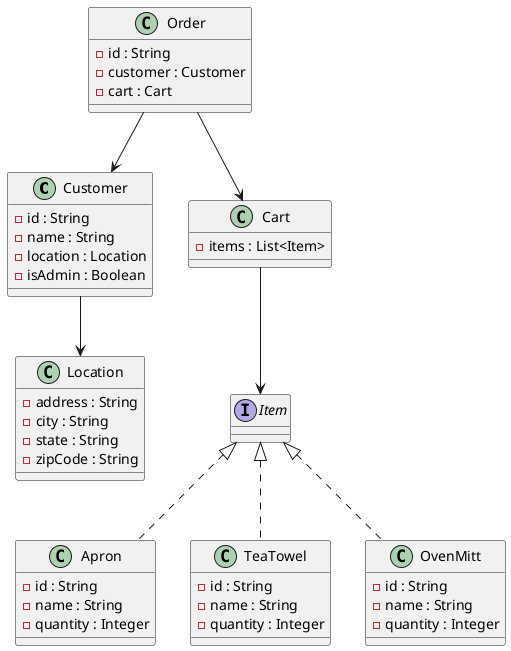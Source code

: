 @startuml

class Customer{
-id : String
-name : String
-location : Location
-isAdmin : Boolean
}

class Order{
-id : String
-customer : Customer
-cart : Cart
}

class Cart{
-items : List<Item>
}

interface Item{
}
class Apron implements Item{
-id : String
-name : String
-quantity : Integer
}
class TeaTowel implements Item{
-id : String
-name : String
-quantity : Integer
}
class OvenMitt implements Item{
-id : String
-name : String
-quantity : Integer
}



class Location{
-address : String
-city : String
-state : String
-zipCode : String
}

Customer --> Location
Order --> Customer
Order --> Cart
Cart --> Item


@enduml

